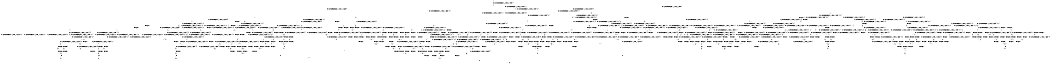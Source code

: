 digraph BCG {
size = "7, 10.5";
center = TRUE;
node [shape = circle];
0 [peripheries = 2];
0 -> 1 [label = "EX !0 !ATOMIC_EXCH_BRANCH (1, +1, TRUE, +1, 1, FALSE) !{}"];
0 -> 2 [label = "EX !2 !ATOMIC_EXCH_BRANCH (1, +1, TRUE, +0, 3, TRUE) !{}"];
0 -> 3 [label = "EX !1 !ATOMIC_EXCH_BRANCH (1, +0, TRUE, +0, 1, TRUE) !{}"];
1 -> 4 [label = "EX !2 !ATOMIC_EXCH_BRANCH (1, +1, TRUE, +0, 3, FALSE) !{0}"];
1 -> 5 [label = "EX !1 !ATOMIC_EXCH_BRANCH (1, +0, TRUE, +0, 1, FALSE) !{0}"];
1 -> 6 [label = "TERMINATE !0"];
2 -> 7 [label = "EX !0 !ATOMIC_EXCH_BRANCH (1, +1, TRUE, +1, 1, TRUE) !{0, 1, 2}"];
2 -> 8 [label = "EX !1 !ATOMIC_EXCH_BRANCH (1, +0, TRUE, +0, 1, FALSE) !{0, 1, 2}"];
2 -> 9 [label = "TERMINATE !2"];
2 -> 10 [label = "EX !0 !ATOMIC_EXCH_BRANCH (1, +1, TRUE, +1, 1, TRUE) !{0, 1, 2}"];
3 -> 11 [label = "EX !1 !ATOMIC_EXCH_BRANCH (1, +0, TRUE, +0, 1, TRUE) !{0, 1}"];
3 -> 12 [label = "EX !0 !ATOMIC_EXCH_BRANCH (1, +1, TRUE, +1, 1, FALSE) !{0, 1}"];
3 -> 13 [label = "EX !2 !ATOMIC_EXCH_BRANCH (1, +1, TRUE, +0, 3, TRUE) !{0, 1}"];
3 -> 14 [label = "EX !0 !ATOMIC_EXCH_BRANCH (1, +1, TRUE, +1, 1, FALSE) !{0, 1}"];
4 -> 15 [label = "EX !2 !ATOMIC_EXCH_BRANCH (1, +0, FALSE, +1, 2, TRUE) !{0, 1, 2}"];
4 -> 16 [label = "EX !1 !ATOMIC_EXCH_BRANCH (1, +0, TRUE, +0, 1, FALSE) !{0, 1, 2}"];
4 -> 17 [label = "TERMINATE !0"];
5 -> 18 [label = "EX !2 !ATOMIC_EXCH_BRANCH (1, +1, TRUE, +0, 3, TRUE) !{0, 1}"];
5 -> 19 [label = "TERMINATE !0"];
5 -> 20 [label = "TERMINATE !1"];
6 -> 21 [label = "EX !2 !ATOMIC_EXCH_BRANCH (1, +1, TRUE, +0, 3, FALSE) !{}"];
6 -> 22 [label = "EX !1 !ATOMIC_EXCH_BRANCH (1, +0, TRUE, +0, 1, FALSE) !{}"];
7 -> 7 [label = "EX !0 !ATOMIC_EXCH_BRANCH (1, +1, TRUE, +1, 1, TRUE) !{0, 1, 2}"];
7 -> 23 [label = "EX !1 !ATOMIC_EXCH_BRANCH (1, +0, TRUE, +0, 1, FALSE) !{0, 1, 2}"];
7 -> 24 [label = "TERMINATE !2"];
7 -> 10 [label = "EX !0 !ATOMIC_EXCH_BRANCH (1, +1, TRUE, +1, 1, TRUE) !{0, 1, 2}"];
8 -> 25 [label = "EX !0 !ATOMIC_EXCH_BRANCH (1, +1, TRUE, +1, 1, FALSE) !{0, 1, 2}"];
8 -> 26 [label = "TERMINATE !2"];
8 -> 27 [label = "TERMINATE !1"];
8 -> 28 [label = "EX !0 !ATOMIC_EXCH_BRANCH (1, +1, TRUE, +1, 1, FALSE) !{0, 1, 2}"];
9 -> 29 [label = "EX !0 !ATOMIC_EXCH_BRANCH (1, +1, TRUE, +1, 1, TRUE) !{0, 1}"];
9 -> 30 [label = "EX !1 !ATOMIC_EXCH_BRANCH (1, +0, TRUE, +0, 1, FALSE) !{0, 1}"];
9 -> 31 [label = "EX !0 !ATOMIC_EXCH_BRANCH (1, +1, TRUE, +1, 1, TRUE) !{0, 1}"];
10 -> 32 [label = "EX !1 !ATOMIC_EXCH_BRANCH (1, +0, TRUE, +0, 1, FALSE) !{0, 1, 2}"];
10 -> 10 [label = "EX !0 !ATOMIC_EXCH_BRANCH (1, +1, TRUE, +1, 1, TRUE) !{0, 1, 2}"];
10 -> 33 [label = "EX !1 !ATOMIC_EXCH_BRANCH (1, +0, TRUE, +0, 1, FALSE) !{0, 1, 2}"];
10 -> 34 [label = "TERMINATE !2"];
11 -> 11 [label = "EX !1 !ATOMIC_EXCH_BRANCH (1, +0, TRUE, +0, 1, TRUE) !{0, 1}"];
11 -> 12 [label = "EX !0 !ATOMIC_EXCH_BRANCH (1, +1, TRUE, +1, 1, FALSE) !{0, 1}"];
11 -> 13 [label = "EX !2 !ATOMIC_EXCH_BRANCH (1, +1, TRUE, +0, 3, TRUE) !{0, 1}"];
11 -> 14 [label = "EX !0 !ATOMIC_EXCH_BRANCH (1, +1, TRUE, +1, 1, FALSE) !{0, 1}"];
12 -> 35 [label = "EX !1 !ATOMIC_EXCH_BRANCH (1, +0, TRUE, +0, 1, FALSE) !{0, 1}"];
12 -> 36 [label = "EX !2 !ATOMIC_EXCH_BRANCH (1, +1, TRUE, +0, 3, FALSE) !{0, 1}"];
12 -> 37 [label = "TERMINATE !0"];
13 -> 8 [label = "EX !1 !ATOMIC_EXCH_BRANCH (1, +0, TRUE, +0, 1, FALSE) !{0, 1, 2}"];
13 -> 38 [label = "EX !0 !ATOMIC_EXCH_BRANCH (1, +1, TRUE, +1, 1, TRUE) !{0, 1, 2}"];
13 -> 39 [label = "TERMINATE !2"];
13 -> 40 [label = "EX !0 !ATOMIC_EXCH_BRANCH (1, +1, TRUE, +1, 1, TRUE) !{0, 1, 2}"];
14 -> 41 [label = "EX !1 !ATOMIC_EXCH_BRANCH (1, +0, TRUE, +0, 1, FALSE) !{0, 1}"];
14 -> 42 [label = "EX !1 !ATOMIC_EXCH_BRANCH (1, +0, TRUE, +0, 1, FALSE) !{0, 1}"];
14 -> 43 [label = "EX !2 !ATOMIC_EXCH_BRANCH (1, +1, TRUE, +0, 3, FALSE) !{0, 1}"];
14 -> 44 [label = "TERMINATE !0"];
15 -> 15 [label = "EX !2 !ATOMIC_EXCH_BRANCH (1, +0, FALSE, +1, 2, TRUE) !{0, 1, 2}"];
15 -> 16 [label = "EX !1 !ATOMIC_EXCH_BRANCH (1, +0, TRUE, +0, 1, FALSE) !{0, 1, 2}"];
15 -> 17 [label = "TERMINATE !0"];
16 -> 45 [label = "EX !2 !ATOMIC_EXCH_BRANCH (1, +0, FALSE, +1, 2, FALSE) !{0, 1, 2}"];
16 -> 46 [label = "TERMINATE !0"];
16 -> 47 [label = "TERMINATE !1"];
17 -> 48 [label = "EX !2 !ATOMIC_EXCH_BRANCH (1, +0, FALSE, +1, 2, TRUE) !{1, 2}"];
17 -> 49 [label = "EX !1 !ATOMIC_EXCH_BRANCH (1, +0, TRUE, +0, 1, FALSE) !{1, 2}"];
17 -> 50 [label = "EX !1 !ATOMIC_EXCH_BRANCH (1, +0, TRUE, +0, 1, FALSE) !{1, 2}"];
18 -> 51 [label = "TERMINATE !0"];
18 -> 52 [label = "TERMINATE !2"];
18 -> 53 [label = "TERMINATE !1"];
19 -> 54 [label = "EX !2 !ATOMIC_EXCH_BRANCH (1, +1, TRUE, +0, 3, TRUE) !{1}"];
19 -> 55 [label = "TERMINATE !1"];
20 -> 56 [label = "EX !2 !ATOMIC_EXCH_BRANCH (1, +1, TRUE, +0, 3, TRUE) !{0}"];
20 -> 55 [label = "TERMINATE !0"];
21 -> 48 [label = "EX !2 !ATOMIC_EXCH_BRANCH (1, +0, FALSE, +1, 2, TRUE) !{1, 2}"];
21 -> 49 [label = "EX !1 !ATOMIC_EXCH_BRANCH (1, +0, TRUE, +0, 1, FALSE) !{1, 2}"];
21 -> 50 [label = "EX !1 !ATOMIC_EXCH_BRANCH (1, +0, TRUE, +0, 1, FALSE) !{1, 2}"];
22 -> 54 [label = "EX !2 !ATOMIC_EXCH_BRANCH (1, +1, TRUE, +0, 3, TRUE) !{1}"];
22 -> 55 [label = "TERMINATE !1"];
23 -> 25 [label = "EX !0 !ATOMIC_EXCH_BRANCH (1, +1, TRUE, +1, 1, FALSE) !{0, 1, 2}"];
23 -> 57 [label = "TERMINATE !2"];
23 -> 58 [label = "TERMINATE !1"];
23 -> 28 [label = "EX !0 !ATOMIC_EXCH_BRANCH (1, +1, TRUE, +1, 1, FALSE) !{0, 1, 2}"];
24 -> 29 [label = "EX !0 !ATOMIC_EXCH_BRANCH (1, +1, TRUE, +1, 1, TRUE) !{0, 1}"];
24 -> 59 [label = "EX !1 !ATOMIC_EXCH_BRANCH (1, +0, TRUE, +0, 1, FALSE) !{0, 1}"];
24 -> 31 [label = "EX !0 !ATOMIC_EXCH_BRANCH (1, +1, TRUE, +1, 1, TRUE) !{0, 1}"];
25 -> 51 [label = "TERMINATE !0"];
25 -> 52 [label = "TERMINATE !2"];
25 -> 53 [label = "TERMINATE !1"];
26 -> 60 [label = "EX !0 !ATOMIC_EXCH_BRANCH (1, +1, TRUE, +1, 1, FALSE) !{0, 1}"];
26 -> 61 [label = "TERMINATE !1"];
26 -> 62 [label = "EX !0 !ATOMIC_EXCH_BRANCH (1, +1, TRUE, +1, 1, FALSE) !{0, 1}"];
27 -> 63 [label = "EX !0 !ATOMIC_EXCH_BRANCH (1, +1, TRUE, +1, 1, FALSE) !{0, 2}"];
27 -> 61 [label = "TERMINATE !2"];
27 -> 64 [label = "EX !0 !ATOMIC_EXCH_BRANCH (1, +1, TRUE, +1, 1, FALSE) !{0, 2}"];
28 -> 65 [label = "TERMINATE !0"];
28 -> 66 [label = "TERMINATE !2"];
28 -> 67 [label = "TERMINATE !1"];
29 -> 29 [label = "EX !0 !ATOMIC_EXCH_BRANCH (1, +1, TRUE, +1, 1, TRUE) !{0, 1}"];
29 -> 59 [label = "EX !1 !ATOMIC_EXCH_BRANCH (1, +0, TRUE, +0, 1, FALSE) !{0, 1}"];
29 -> 31 [label = "EX !0 !ATOMIC_EXCH_BRANCH (1, +1, TRUE, +1, 1, TRUE) !{0, 1}"];
30 -> 60 [label = "EX !0 !ATOMIC_EXCH_BRANCH (1, +1, TRUE, +1, 1, FALSE) !{0, 1}"];
30 -> 61 [label = "TERMINATE !1"];
30 -> 62 [label = "EX !0 !ATOMIC_EXCH_BRANCH (1, +1, TRUE, +1, 1, FALSE) !{0, 1}"];
31 -> 68 [label = "EX !1 !ATOMIC_EXCH_BRANCH (1, +0, TRUE, +0, 1, FALSE) !{0, 1}"];
31 -> 31 [label = "EX !0 !ATOMIC_EXCH_BRANCH (1, +1, TRUE, +1, 1, TRUE) !{0, 1}"];
31 -> 69 [label = "EX !1 !ATOMIC_EXCH_BRANCH (1, +0, TRUE, +0, 1, FALSE) !{0, 1}"];
32 -> 70 [label = "EX !0 !ATOMIC_EXCH_BRANCH (1, +1, TRUE, +1, 1, FALSE) !{0, 1, 2}"];
32 -> 71 [label = "TERMINATE !2"];
32 -> 72 [label = "TERMINATE !1"];
33 -> 28 [label = "EX !0 !ATOMIC_EXCH_BRANCH (1, +1, TRUE, +1, 1, FALSE) !{0, 1, 2}"];
33 -> 73 [label = "TERMINATE !2"];
33 -> 74 [label = "TERMINATE !1"];
34 -> 75 [label = "EX !0 !ATOMIC_EXCH_BRANCH (1, +1, TRUE, +1, 1, TRUE) !{0, 1}"];
34 -> 76 [label = "EX !1 !ATOMIC_EXCH_BRANCH (1, +0, TRUE, +0, 1, FALSE) !{0, 1}"];
35 -> 18 [label = "EX !2 !ATOMIC_EXCH_BRANCH (1, +1, TRUE, +0, 3, TRUE) !{0, 1}"];
35 -> 19 [label = "TERMINATE !0"];
35 -> 20 [label = "TERMINATE !1"];
36 -> 16 [label = "EX !1 !ATOMIC_EXCH_BRANCH (1, +0, TRUE, +0, 1, FALSE) !{0, 1, 2}"];
36 -> 77 [label = "EX !2 !ATOMIC_EXCH_BRANCH (1, +0, FALSE, +1, 2, TRUE) !{0, 1, 2}"];
36 -> 78 [label = "TERMINATE !0"];
37 -> 79 [label = "EX !1 !ATOMIC_EXCH_BRANCH (1, +0, TRUE, +0, 1, FALSE) !{1}"];
37 -> 80 [label = "EX !2 !ATOMIC_EXCH_BRANCH (1, +1, TRUE, +0, 3, FALSE) !{1}"];
37 -> 81 [label = "EX !1 !ATOMIC_EXCH_BRANCH (1, +0, TRUE, +0, 1, FALSE) !{1}"];
38 -> 38 [label = "EX !0 !ATOMIC_EXCH_BRANCH (1, +1, TRUE, +1, 1, TRUE) !{0, 1, 2}"];
38 -> 23 [label = "EX !1 !ATOMIC_EXCH_BRANCH (1, +0, TRUE, +0, 1, FALSE) !{0, 1, 2}"];
38 -> 82 [label = "TERMINATE !2"];
38 -> 40 [label = "EX !0 !ATOMIC_EXCH_BRANCH (1, +1, TRUE, +1, 1, TRUE) !{0, 1, 2}"];
39 -> 30 [label = "EX !1 !ATOMIC_EXCH_BRANCH (1, +0, TRUE, +0, 1, FALSE) !{0, 1}"];
39 -> 83 [label = "EX !0 !ATOMIC_EXCH_BRANCH (1, +1, TRUE, +1, 1, TRUE) !{0, 1}"];
39 -> 84 [label = "EX !0 !ATOMIC_EXCH_BRANCH (1, +1, TRUE, +1, 1, TRUE) !{0, 1}"];
40 -> 32 [label = "EX !1 !ATOMIC_EXCH_BRANCH (1, +0, TRUE, +0, 1, FALSE) !{0, 1, 2}"];
40 -> 40 [label = "EX !0 !ATOMIC_EXCH_BRANCH (1, +1, TRUE, +1, 1, TRUE) !{0, 1, 2}"];
40 -> 33 [label = "EX !1 !ATOMIC_EXCH_BRANCH (1, +0, TRUE, +0, 1, FALSE) !{0, 1, 2}"];
40 -> 85 [label = "TERMINATE !2"];
41 -> 86 [label = "EX !2 !ATOMIC_EXCH_BRANCH (1, +1, TRUE, +0, 3, TRUE) !{0, 1}"];
41 -> 87 [label = "TERMINATE !0"];
41 -> 88 [label = "TERMINATE !1"];
42 -> 89 [label = "EX !2 !ATOMIC_EXCH_BRANCH (1, +1, TRUE, +0, 3, TRUE) !{0, 1}"];
42 -> 90 [label = "TERMINATE !0"];
42 -> 91 [label = "TERMINATE !1"];
43 -> 92 [label = "EX !1 !ATOMIC_EXCH_BRANCH (1, +0, TRUE, +0, 1, FALSE) !{0, 1, 2}"];
43 -> 93 [label = "EX !2 !ATOMIC_EXCH_BRANCH (1, +0, FALSE, +1, 2, TRUE) !{0, 1, 2}"];
43 -> 94 [label = "TERMINATE !0"];
44 -> 95 [label = "EX !1 !ATOMIC_EXCH_BRANCH (1, +0, TRUE, +0, 1, FALSE) !{1}"];
44 -> 96 [label = "EX !2 !ATOMIC_EXCH_BRANCH (1, +1, TRUE, +0, 3, FALSE) !{1}"];
45 -> 97 [label = "TERMINATE !0"];
45 -> 98 [label = "TERMINATE !2"];
45 -> 99 [label = "TERMINATE !1"];
46 -> 100 [label = "EX !2 !ATOMIC_EXCH_BRANCH (1, +0, FALSE, +1, 2, FALSE) !{1, 2}"];
46 -> 101 [label = "TERMINATE !1"];
47 -> 102 [label = "EX !2 !ATOMIC_EXCH_BRANCH (1, +0, FALSE, +1, 2, FALSE) !{0, 2}"];
47 -> 101 [label = "TERMINATE !0"];
48 -> 48 [label = "EX !2 !ATOMIC_EXCH_BRANCH (1, +0, FALSE, +1, 2, TRUE) !{1, 2}"];
48 -> 49 [label = "EX !1 !ATOMIC_EXCH_BRANCH (1, +0, TRUE, +0, 1, FALSE) !{1, 2}"];
48 -> 50 [label = "EX !1 !ATOMIC_EXCH_BRANCH (1, +0, TRUE, +0, 1, FALSE) !{1, 2}"];
49 -> 100 [label = "EX !2 !ATOMIC_EXCH_BRANCH (1, +0, FALSE, +1, 2, FALSE) !{1, 2}"];
49 -> 101 [label = "TERMINATE !1"];
50 -> 103 [label = "EX !2 !ATOMIC_EXCH_BRANCH (1, +0, FALSE, +1, 2, FALSE) !{1, 2}"];
50 -> 104 [label = "EX !2 !ATOMIC_EXCH_BRANCH (1, +0, FALSE, +1, 2, FALSE) !{1, 2}"];
50 -> 105 [label = "TERMINATE !1"];
51 -> 106 [label = "TERMINATE !2"];
51 -> 107 [label = "TERMINATE !1"];
52 -> 106 [label = "TERMINATE !0"];
52 -> 108 [label = "TERMINATE !1"];
53 -> 107 [label = "TERMINATE !0"];
53 -> 108 [label = "TERMINATE !2"];
54 -> 106 [label = "TERMINATE !2"];
54 -> 107 [label = "TERMINATE !1"];
55 -> 109 [label = "EX !2 !ATOMIC_EXCH_BRANCH (1, +1, TRUE, +0, 3, TRUE) !{}"];
56 -> 107 [label = "TERMINATE !0"];
56 -> 108 [label = "TERMINATE !2"];
57 -> 60 [label = "EX !0 !ATOMIC_EXCH_BRANCH (1, +1, TRUE, +1, 1, FALSE) !{0, 1}"];
57 -> 110 [label = "TERMINATE !1"];
57 -> 62 [label = "EX !0 !ATOMIC_EXCH_BRANCH (1, +1, TRUE, +1, 1, FALSE) !{0, 1}"];
58 -> 63 [label = "EX !0 !ATOMIC_EXCH_BRANCH (1, +1, TRUE, +1, 1, FALSE) !{0, 2}"];
58 -> 110 [label = "TERMINATE !2"];
58 -> 64 [label = "EX !0 !ATOMIC_EXCH_BRANCH (1, +1, TRUE, +1, 1, FALSE) !{0, 2}"];
59 -> 60 [label = "EX !0 !ATOMIC_EXCH_BRANCH (1, +1, TRUE, +1, 1, FALSE) !{0, 1}"];
59 -> 110 [label = "TERMINATE !1"];
59 -> 62 [label = "EX !0 !ATOMIC_EXCH_BRANCH (1, +1, TRUE, +1, 1, FALSE) !{0, 1}"];
60 -> 106 [label = "TERMINATE !0"];
60 -> 108 [label = "TERMINATE !1"];
61 -> 111 [label = "EX !0 !ATOMIC_EXCH_BRANCH (1, +1, TRUE, +1, 1, FALSE) !{0}"];
61 -> 112 [label = "EX !0 !ATOMIC_EXCH_BRANCH (1, +1, TRUE, +1, 1, FALSE) !{0}"];
62 -> 113 [label = "TERMINATE !0"];
62 -> 114 [label = "TERMINATE !1"];
63 -> 107 [label = "TERMINATE !0"];
63 -> 108 [label = "TERMINATE !2"];
64 -> 115 [label = "TERMINATE !0"];
64 -> 116 [label = "TERMINATE !2"];
65 -> 117 [label = "TERMINATE !2"];
65 -> 118 [label = "TERMINATE !1"];
66 -> 117 [label = "TERMINATE !0"];
66 -> 119 [label = "TERMINATE !1"];
67 -> 118 [label = "TERMINATE !0"];
67 -> 119 [label = "TERMINATE !2"];
68 -> 120 [label = "EX !0 !ATOMIC_EXCH_BRANCH (1, +1, TRUE, +1, 1, FALSE) !{0, 1}"];
68 -> 121 [label = "TERMINATE !1"];
68 -> 62 [label = "EX !0 !ATOMIC_EXCH_BRANCH (1, +1, TRUE, +1, 1, FALSE) !{0, 1}"];
69 -> 62 [label = "EX !0 !ATOMIC_EXCH_BRANCH (1, +1, TRUE, +1, 1, FALSE) !{0, 1}"];
69 -> 122 [label = "TERMINATE !1"];
70 -> 123 [label = "TERMINATE !0"];
70 -> 124 [label = "TERMINATE !2"];
70 -> 125 [label = "TERMINATE !1"];
71 -> 126 [label = "EX !0 !ATOMIC_EXCH_BRANCH (1, +1, TRUE, +1, 1, FALSE) !{0, 1}"];
71 -> 127 [label = "TERMINATE !1"];
72 -> 128 [label = "EX !0 !ATOMIC_EXCH_BRANCH (1, +1, TRUE, +1, 1, FALSE) !{0, 2}"];
72 -> 127 [label = "TERMINATE !2"];
73 -> 129 [label = "EX !0 !ATOMIC_EXCH_BRANCH (1, +1, TRUE, +1, 1, FALSE) !{0, 1}"];
73 -> 130 [label = "TERMINATE !1"];
74 -> 131 [label = "EX !0 !ATOMIC_EXCH_BRANCH (1, +1, TRUE, +1, 1, FALSE) !{0, 2}"];
74 -> 130 [label = "TERMINATE !2"];
75 -> 75 [label = "EX !0 !ATOMIC_EXCH_BRANCH (1, +1, TRUE, +1, 1, TRUE) !{0, 1}"];
75 -> 76 [label = "EX !1 !ATOMIC_EXCH_BRANCH (1, +0, TRUE, +0, 1, FALSE) !{0, 1}"];
76 -> 129 [label = "EX !0 !ATOMIC_EXCH_BRANCH (1, +1, TRUE, +1, 1, FALSE) !{0, 1}"];
76 -> 130 [label = "TERMINATE !1"];
77 -> 16 [label = "EX !1 !ATOMIC_EXCH_BRANCH (1, +0, TRUE, +0, 1, FALSE) !{0, 1, 2}"];
77 -> 77 [label = "EX !2 !ATOMIC_EXCH_BRANCH (1, +0, FALSE, +1, 2, TRUE) !{0, 1, 2}"];
77 -> 78 [label = "TERMINATE !0"];
78 -> 49 [label = "EX !1 !ATOMIC_EXCH_BRANCH (1, +0, TRUE, +0, 1, FALSE) !{1, 2}"];
78 -> 132 [label = "EX !2 !ATOMIC_EXCH_BRANCH (1, +0, FALSE, +1, 2, TRUE) !{1, 2}"];
78 -> 50 [label = "EX !1 !ATOMIC_EXCH_BRANCH (1, +0, TRUE, +0, 1, FALSE) !{1, 2}"];
79 -> 54 [label = "EX !2 !ATOMIC_EXCH_BRANCH (1, +1, TRUE, +0, 3, TRUE) !{1}"];
79 -> 55 [label = "TERMINATE !1"];
80 -> 49 [label = "EX !1 !ATOMIC_EXCH_BRANCH (1, +0, TRUE, +0, 1, FALSE) !{1, 2}"];
80 -> 132 [label = "EX !2 !ATOMIC_EXCH_BRANCH (1, +0, FALSE, +1, 2, TRUE) !{1, 2}"];
80 -> 50 [label = "EX !1 !ATOMIC_EXCH_BRANCH (1, +0, TRUE, +0, 1, FALSE) !{1, 2}"];
81 -> 133 [label = "EX !2 !ATOMIC_EXCH_BRANCH (1, +1, TRUE, +0, 3, TRUE) !{1}"];
81 -> 134 [label = "TERMINATE !1"];
82 -> 83 [label = "EX !0 !ATOMIC_EXCH_BRANCH (1, +1, TRUE, +1, 1, TRUE) !{0, 1}"];
82 -> 59 [label = "EX !1 !ATOMIC_EXCH_BRANCH (1, +0, TRUE, +0, 1, FALSE) !{0, 1}"];
82 -> 84 [label = "EX !0 !ATOMIC_EXCH_BRANCH (1, +1, TRUE, +1, 1, TRUE) !{0, 1}"];
83 -> 83 [label = "EX !0 !ATOMIC_EXCH_BRANCH (1, +1, TRUE, +1, 1, TRUE) !{0, 1}"];
83 -> 59 [label = "EX !1 !ATOMIC_EXCH_BRANCH (1, +0, TRUE, +0, 1, FALSE) !{0, 1}"];
83 -> 84 [label = "EX !0 !ATOMIC_EXCH_BRANCH (1, +1, TRUE, +1, 1, TRUE) !{0, 1}"];
84 -> 68 [label = "EX !1 !ATOMIC_EXCH_BRANCH (1, +0, TRUE, +0, 1, FALSE) !{0, 1}"];
84 -> 84 [label = "EX !0 !ATOMIC_EXCH_BRANCH (1, +1, TRUE, +1, 1, TRUE) !{0, 1}"];
84 -> 69 [label = "EX !1 !ATOMIC_EXCH_BRANCH (1, +0, TRUE, +0, 1, FALSE) !{0, 1}"];
85 -> 135 [label = "EX !0 !ATOMIC_EXCH_BRANCH (1, +1, TRUE, +1, 1, TRUE) !{0, 1}"];
85 -> 76 [label = "EX !1 !ATOMIC_EXCH_BRANCH (1, +0, TRUE, +0, 1, FALSE) !{0, 1}"];
86 -> 136 [label = "TERMINATE !0"];
86 -> 137 [label = "TERMINATE !2"];
86 -> 138 [label = "TERMINATE !1"];
87 -> 139 [label = "EX !2 !ATOMIC_EXCH_BRANCH (1, +1, TRUE, +0, 3, TRUE) !{1}"];
87 -> 140 [label = "TERMINATE !1"];
88 -> 141 [label = "EX !2 !ATOMIC_EXCH_BRANCH (1, +1, TRUE, +0, 3, TRUE) !{0}"];
88 -> 140 [label = "TERMINATE !0"];
89 -> 142 [label = "TERMINATE !0"];
89 -> 143 [label = "TERMINATE !2"];
89 -> 144 [label = "TERMINATE !1"];
90 -> 145 [label = "EX !2 !ATOMIC_EXCH_BRANCH (1, +1, TRUE, +0, 3, TRUE) !{1}"];
90 -> 146 [label = "TERMINATE !1"];
91 -> 147 [label = "EX !2 !ATOMIC_EXCH_BRANCH (1, +1, TRUE, +0, 3, TRUE) !{0}"];
91 -> 146 [label = "TERMINATE !0"];
92 -> 148 [label = "EX !2 !ATOMIC_EXCH_BRANCH (1, +0, FALSE, +1, 2, FALSE) !{0, 1, 2}"];
92 -> 149 [label = "TERMINATE !0"];
92 -> 150 [label = "TERMINATE !1"];
93 -> 92 [label = "EX !1 !ATOMIC_EXCH_BRANCH (1, +0, TRUE, +0, 1, FALSE) !{0, 1, 2}"];
93 -> 93 [label = "EX !2 !ATOMIC_EXCH_BRANCH (1, +0, FALSE, +1, 2, TRUE) !{0, 1, 2}"];
93 -> 94 [label = "TERMINATE !0"];
94 -> 151 [label = "EX !1 !ATOMIC_EXCH_BRANCH (1, +0, TRUE, +0, 1, FALSE) !{1, 2}"];
94 -> 152 [label = "EX !2 !ATOMIC_EXCH_BRANCH (1, +0, FALSE, +1, 2, TRUE) !{1, 2}"];
95 -> 145 [label = "EX !2 !ATOMIC_EXCH_BRANCH (1, +1, TRUE, +0, 3, TRUE) !{1}"];
95 -> 146 [label = "TERMINATE !1"];
96 -> 151 [label = "EX !1 !ATOMIC_EXCH_BRANCH (1, +0, TRUE, +0, 1, FALSE) !{1, 2}"];
96 -> 152 [label = "EX !2 !ATOMIC_EXCH_BRANCH (1, +0, FALSE, +1, 2, TRUE) !{1, 2}"];
97 -> 153 [label = "TERMINATE !2"];
97 -> 154 [label = "TERMINATE !1"];
98 -> 153 [label = "TERMINATE !0"];
98 -> 155 [label = "TERMINATE !1"];
99 -> 154 [label = "TERMINATE !0"];
99 -> 155 [label = "TERMINATE !2"];
100 -> 153 [label = "TERMINATE !2"];
100 -> 154 [label = "TERMINATE !1"];
101 -> 156 [label = "EX !2 !ATOMIC_EXCH_BRANCH (1, +0, FALSE, +1, 2, FALSE) !{2}"];
101 -> 157 [label = "EX !2 !ATOMIC_EXCH_BRANCH (1, +0, FALSE, +1, 2, FALSE) !{2}"];
102 -> 154 [label = "TERMINATE !0"];
102 -> 155 [label = "TERMINATE !2"];
103 -> 158 [label = "TERMINATE !2"];
103 -> 159 [label = "TERMINATE !1"];
104 -> 160 [label = "TERMINATE !2"];
104 -> 161 [label = "TERMINATE !1"];
105 -> 162 [label = "EX !2 !ATOMIC_EXCH_BRANCH (1, +0, FALSE, +1, 2, FALSE) !{2}"];
106 -> 163 [label = "TERMINATE !1"];
107 -> 163 [label = "TERMINATE !2"];
108 -> 163 [label = "TERMINATE !0"];
109 -> 163 [label = "TERMINATE !2"];
110 -> 111 [label = "EX !0 !ATOMIC_EXCH_BRANCH (1, +1, TRUE, +1, 1, FALSE) !{0}"];
110 -> 112 [label = "EX !0 !ATOMIC_EXCH_BRANCH (1, +1, TRUE, +1, 1, FALSE) !{0}"];
111 -> 163 [label = "TERMINATE !0"];
112 -> 164 [label = "TERMINATE !0"];
113 -> 165 [label = "TERMINATE !1"];
114 -> 165 [label = "TERMINATE !0"];
115 -> 166 [label = "TERMINATE !2"];
116 -> 166 [label = "TERMINATE !0"];
117 -> 167 [label = "TERMINATE !1"];
118 -> 167 [label = "TERMINATE !2"];
119 -> 167 [label = "TERMINATE !0"];
120 -> 168 [label = "TERMINATE !0"];
120 -> 169 [label = "TERMINATE !1"];
121 -> 170 [label = "EX !0 !ATOMIC_EXCH_BRANCH (1, +1, TRUE, +1, 1, FALSE) !{0}"];
122 -> 171 [label = "EX !0 !ATOMIC_EXCH_BRANCH (1, +1, TRUE, +1, 1, FALSE) !{0}"];
123 -> 172 [label = "TERMINATE !2"];
123 -> 173 [label = "TERMINATE !1"];
124 -> 172 [label = "TERMINATE !0"];
124 -> 174 [label = "TERMINATE !1"];
125 -> 173 [label = "TERMINATE !0"];
125 -> 174 [label = "TERMINATE !2"];
126 -> 172 [label = "TERMINATE !0"];
126 -> 174 [label = "TERMINATE !1"];
127 -> 175 [label = "EX !0 !ATOMIC_EXCH_BRANCH (1, +1, TRUE, +1, 1, FALSE) !{0}"];
128 -> 173 [label = "TERMINATE !0"];
128 -> 174 [label = "TERMINATE !2"];
129 -> 117 [label = "TERMINATE !0"];
129 -> 119 [label = "TERMINATE !1"];
130 -> 176 [label = "EX !0 !ATOMIC_EXCH_BRANCH (1, +1, TRUE, +1, 1, FALSE) !{0}"];
131 -> 118 [label = "TERMINATE !0"];
131 -> 119 [label = "TERMINATE !2"];
132 -> 49 [label = "EX !1 !ATOMIC_EXCH_BRANCH (1, +0, TRUE, +0, 1, FALSE) !{1, 2}"];
132 -> 132 [label = "EX !2 !ATOMIC_EXCH_BRANCH (1, +0, FALSE, +1, 2, TRUE) !{1, 2}"];
132 -> 50 [label = "EX !1 !ATOMIC_EXCH_BRANCH (1, +0, TRUE, +0, 1, FALSE) !{1, 2}"];
133 -> 177 [label = "TERMINATE !2"];
133 -> 178 [label = "TERMINATE !1"];
134 -> 179 [label = "EX !2 !ATOMIC_EXCH_BRANCH (1, +1, TRUE, +0, 3, TRUE) !{}"];
135 -> 135 [label = "EX !0 !ATOMIC_EXCH_BRANCH (1, +1, TRUE, +1, 1, TRUE) !{0, 1}"];
135 -> 76 [label = "EX !1 !ATOMIC_EXCH_BRANCH (1, +0, TRUE, +0, 1, FALSE) !{0, 1}"];
136 -> 168 [label = "TERMINATE !2"];
136 -> 180 [label = "TERMINATE !1"];
137 -> 168 [label = "TERMINATE !0"];
137 -> 169 [label = "TERMINATE !1"];
138 -> 180 [label = "TERMINATE !0"];
138 -> 169 [label = "TERMINATE !2"];
139 -> 168 [label = "TERMINATE !2"];
139 -> 180 [label = "TERMINATE !1"];
140 -> 181 [label = "EX !2 !ATOMIC_EXCH_BRANCH (1, +1, TRUE, +0, 3, TRUE) !{}"];
141 -> 180 [label = "TERMINATE !0"];
141 -> 169 [label = "TERMINATE !2"];
142 -> 113 [label = "TERMINATE !2"];
142 -> 182 [label = "TERMINATE !1"];
143 -> 113 [label = "TERMINATE !0"];
143 -> 114 [label = "TERMINATE !1"];
144 -> 182 [label = "TERMINATE !0"];
144 -> 114 [label = "TERMINATE !2"];
145 -> 113 [label = "TERMINATE !2"];
145 -> 182 [label = "TERMINATE !1"];
146 -> 183 [label = "EX !2 !ATOMIC_EXCH_BRANCH (1, +1, TRUE, +0, 3, TRUE) !{}"];
147 -> 182 [label = "TERMINATE !0"];
147 -> 114 [label = "TERMINATE !2"];
148 -> 184 [label = "TERMINATE !0"];
148 -> 185 [label = "TERMINATE !2"];
148 -> 186 [label = "TERMINATE !1"];
149 -> 187 [label = "EX !2 !ATOMIC_EXCH_BRANCH (1, +0, FALSE, +1, 2, FALSE) !{1, 2}"];
149 -> 188 [label = "TERMINATE !1"];
150 -> 189 [label = "EX !2 !ATOMIC_EXCH_BRANCH (1, +0, FALSE, +1, 2, FALSE) !{0, 2}"];
150 -> 188 [label = "TERMINATE !0"];
151 -> 187 [label = "EX !2 !ATOMIC_EXCH_BRANCH (1, +0, FALSE, +1, 2, FALSE) !{1, 2}"];
151 -> 188 [label = "TERMINATE !1"];
152 -> 151 [label = "EX !1 !ATOMIC_EXCH_BRANCH (1, +0, TRUE, +0, 1, FALSE) !{1, 2}"];
152 -> 152 [label = "EX !2 !ATOMIC_EXCH_BRANCH (1, +0, FALSE, +1, 2, TRUE) !{1, 2}"];
153 -> 190 [label = "TERMINATE !1"];
154 -> 190 [label = "TERMINATE !2"];
155 -> 190 [label = "TERMINATE !0"];
156 -> 190 [label = "TERMINATE !2"];
157 -> 191 [label = "TERMINATE !2"];
158 -> 192 [label = "TERMINATE !1"];
159 -> 192 [label = "TERMINATE !2"];
160 -> 193 [label = "TERMINATE !1"];
161 -> 193 [label = "TERMINATE !2"];
162 -> 193 [label = "TERMINATE !2"];
163 -> 194 [label = "exit"];
164 -> 195 [label = "exit"];
165 -> 196 [label = "exit"];
166 -> 197 [label = "exit"];
167 -> 198 [label = "exit"];
168 -> 199 [label = "TERMINATE !1"];
169 -> 199 [label = "TERMINATE !0"];
170 -> 199 [label = "TERMINATE !0"];
171 -> 165 [label = "TERMINATE !0"];
172 -> 200 [label = "TERMINATE !1"];
173 -> 200 [label = "TERMINATE !2"];
174 -> 200 [label = "TERMINATE !0"];
175 -> 200 [label = "TERMINATE !0"];
176 -> 167 [label = "TERMINATE !0"];
177 -> 201 [label = "TERMINATE !1"];
178 -> 201 [label = "TERMINATE !2"];
179 -> 201 [label = "TERMINATE !2"];
180 -> 199 [label = "TERMINATE !2"];
181 -> 199 [label = "TERMINATE !2"];
182 -> 165 [label = "TERMINATE !2"];
183 -> 165 [label = "TERMINATE !2"];
184 -> 202 [label = "TERMINATE !2"];
184 -> 203 [label = "TERMINATE !1"];
185 -> 202 [label = "TERMINATE !0"];
185 -> 204 [label = "TERMINATE !1"];
186 -> 203 [label = "TERMINATE !0"];
186 -> 204 [label = "TERMINATE !2"];
187 -> 202 [label = "TERMINATE !2"];
187 -> 203 [label = "TERMINATE !1"];
188 -> 205 [label = "EX !2 !ATOMIC_EXCH_BRANCH (1, +0, FALSE, +1, 2, FALSE) !{2}"];
189 -> 203 [label = "TERMINATE !0"];
189 -> 204 [label = "TERMINATE !2"];
190 -> 194 [label = "exit"];
191 -> 206 [label = "exit"];
192 -> 207 [label = "exit"];
193 -> 208 [label = "exit"];
199 -> 209 [label = "exit"];
200 -> 210 [label = "exit"];
201 -> 211 [label = "exit"];
202 -> 212 [label = "TERMINATE !1"];
203 -> 212 [label = "TERMINATE !2"];
204 -> 212 [label = "TERMINATE !0"];
205 -> 212 [label = "TERMINATE !2"];
212 -> 196 [label = "exit"];
}

